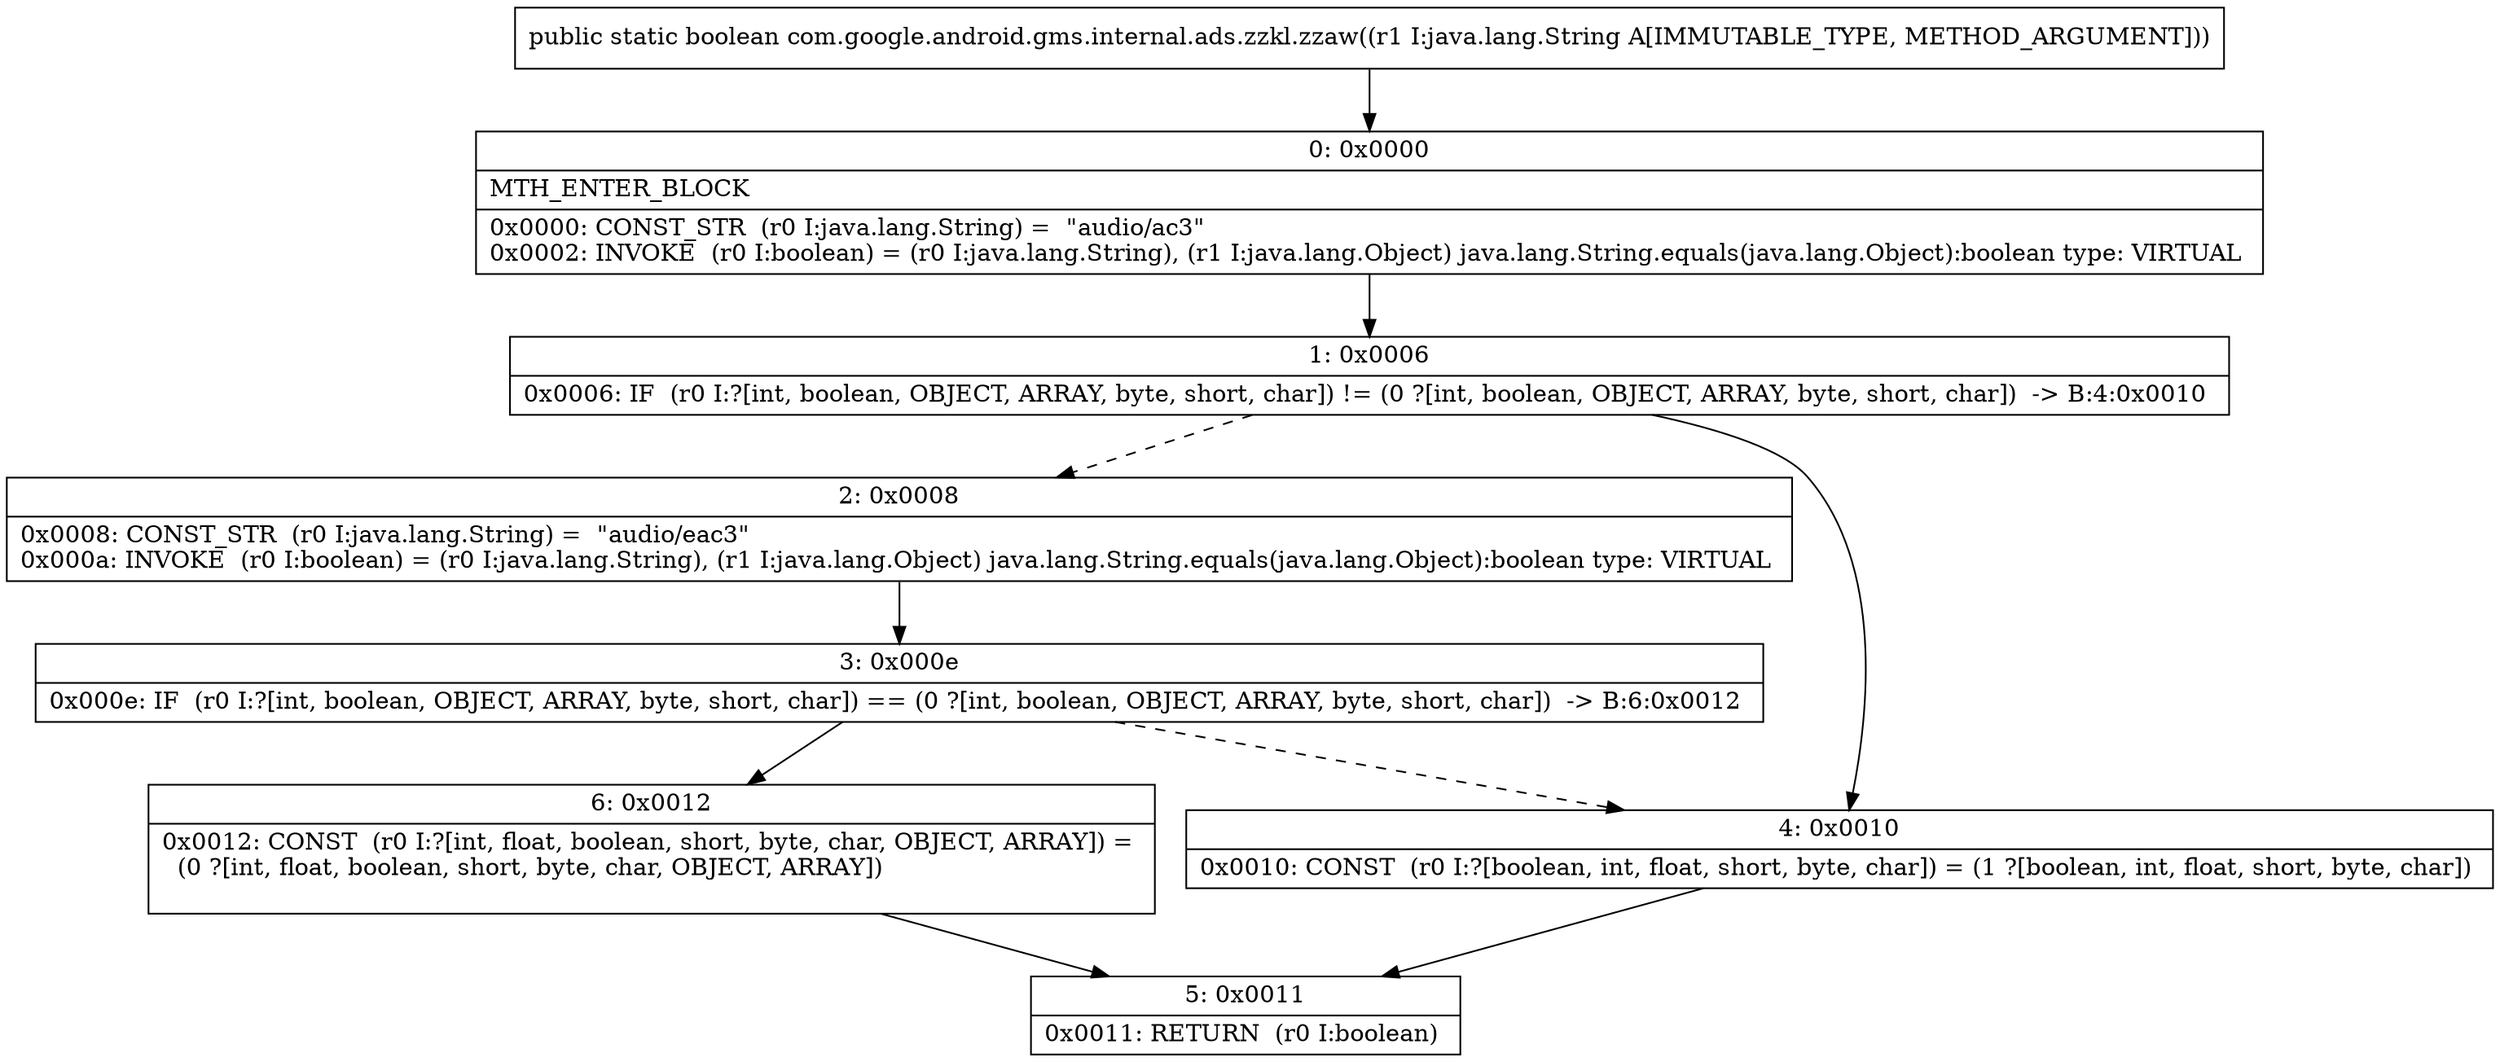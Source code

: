 digraph "CFG forcom.google.android.gms.internal.ads.zzkl.zzaw(Ljava\/lang\/String;)Z" {
Node_0 [shape=record,label="{0\:\ 0x0000|MTH_ENTER_BLOCK\l|0x0000: CONST_STR  (r0 I:java.lang.String) =  \"audio\/ac3\" \l0x0002: INVOKE  (r0 I:boolean) = (r0 I:java.lang.String), (r1 I:java.lang.Object) java.lang.String.equals(java.lang.Object):boolean type: VIRTUAL \l}"];
Node_1 [shape=record,label="{1\:\ 0x0006|0x0006: IF  (r0 I:?[int, boolean, OBJECT, ARRAY, byte, short, char]) != (0 ?[int, boolean, OBJECT, ARRAY, byte, short, char])  \-\> B:4:0x0010 \l}"];
Node_2 [shape=record,label="{2\:\ 0x0008|0x0008: CONST_STR  (r0 I:java.lang.String) =  \"audio\/eac3\" \l0x000a: INVOKE  (r0 I:boolean) = (r0 I:java.lang.String), (r1 I:java.lang.Object) java.lang.String.equals(java.lang.Object):boolean type: VIRTUAL \l}"];
Node_3 [shape=record,label="{3\:\ 0x000e|0x000e: IF  (r0 I:?[int, boolean, OBJECT, ARRAY, byte, short, char]) == (0 ?[int, boolean, OBJECT, ARRAY, byte, short, char])  \-\> B:6:0x0012 \l}"];
Node_4 [shape=record,label="{4\:\ 0x0010|0x0010: CONST  (r0 I:?[boolean, int, float, short, byte, char]) = (1 ?[boolean, int, float, short, byte, char]) \l}"];
Node_5 [shape=record,label="{5\:\ 0x0011|0x0011: RETURN  (r0 I:boolean) \l}"];
Node_6 [shape=record,label="{6\:\ 0x0012|0x0012: CONST  (r0 I:?[int, float, boolean, short, byte, char, OBJECT, ARRAY]) = \l  (0 ?[int, float, boolean, short, byte, char, OBJECT, ARRAY])\l \l}"];
MethodNode[shape=record,label="{public static boolean com.google.android.gms.internal.ads.zzkl.zzaw((r1 I:java.lang.String A[IMMUTABLE_TYPE, METHOD_ARGUMENT])) }"];
MethodNode -> Node_0;
Node_0 -> Node_1;
Node_1 -> Node_2[style=dashed];
Node_1 -> Node_4;
Node_2 -> Node_3;
Node_3 -> Node_4[style=dashed];
Node_3 -> Node_6;
Node_4 -> Node_5;
Node_6 -> Node_5;
}

